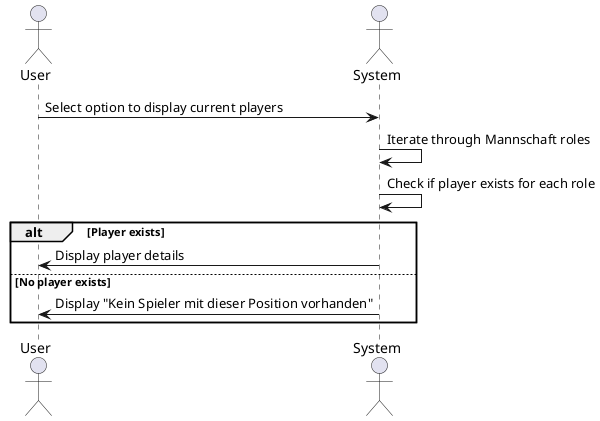 @startuml
actor User
actor System

User -> System : Select option to display current players
System -> System : Iterate through Mannschaft roles
System -> System : Check if player exists for each role
alt Player exists
    System -> User : Display player details
else No player exists
    System -> User : Display "Kein Spieler mit dieser Position vorhanden"
end
@enduml
